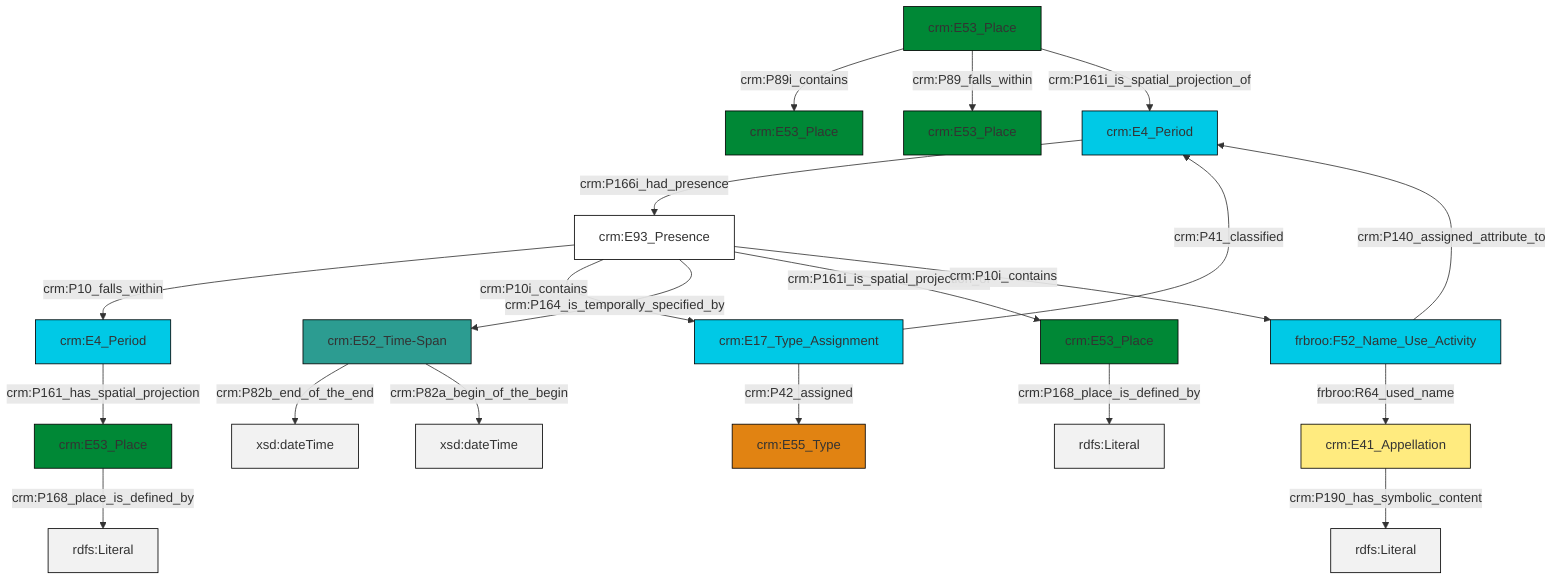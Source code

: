 graph TD
classDef Literal fill:#f2f2f2,stroke:#000000;
classDef CRM_Entity fill:#FFFFFF,stroke:#000000;
classDef Temporal_Entity fill:#00C9E6, stroke:#000000;
classDef Type fill:#E18312, stroke:#000000;
classDef Time-Span fill:#2C9C91, stroke:#000000;
classDef Appellation fill:#FFEB7F, stroke:#000000;
classDef Place fill:#008836, stroke:#000000;
classDef Persistent_Item fill:#B266B2, stroke:#000000;
classDef Conceptual_Object fill:#FFD700, stroke:#000000;
classDef Physical_Thing fill:#D2B48C, stroke:#000000;
classDef Actor fill:#f58aad, stroke:#000000;
classDef PC_Classes fill:#4ce600, stroke:#000000;
classDef Multi fill:#cccccc,stroke:#000000;

0["crm:E53_Place"]:::Place -->|crm:P89i_contains| 1["crm:E53_Place"]:::Place
2["crm:E41_Appellation"]:::Appellation -->|crm:P190_has_symbolic_content| 3[rdfs:Literal]:::Literal
6["crm:E93_Presence"]:::CRM_Entity -->|crm:P10_falls_within| 7["crm:E4_Period"]:::Temporal_Entity
8["crm:E53_Place"]:::Place -->|crm:P168_place_is_defined_by| 9[rdfs:Literal]:::Literal
0["crm:E53_Place"]:::Place -->|crm:P89_falls_within| 10["crm:E53_Place"]:::Place
11["crm:E52_Time-Span"]:::Time-Span -->|crm:P82b_end_of_the_end| 12[xsd:dateTime]:::Literal
6["crm:E93_Presence"]:::CRM_Entity -->|crm:P10i_contains| 13["crm:E17_Type_Assignment"]:::Temporal_Entity
17["frbroo:F52_Name_Use_Activity"]:::Temporal_Entity -->|crm:P140_assigned_attribute_to| 4["crm:E4_Period"]:::Temporal_Entity
18["crm:E53_Place"]:::Place -->|crm:P168_place_is_defined_by| 19[rdfs:Literal]:::Literal
13["crm:E17_Type_Assignment"]:::Temporal_Entity -->|crm:P42_assigned| 23["crm:E55_Type"]:::Type
7["crm:E4_Period"]:::Temporal_Entity -->|crm:P161_has_spatial_projection| 8["crm:E53_Place"]:::Place
0["crm:E53_Place"]:::Place -->|crm:P161i_is_spatial_projection_of| 4["crm:E4_Period"]:::Temporal_Entity
11["crm:E52_Time-Span"]:::Time-Span -->|crm:P82a_begin_of_the_begin| 24[xsd:dateTime]:::Literal
4["crm:E4_Period"]:::Temporal_Entity -->|crm:P166i_had_presence| 6["crm:E93_Presence"]:::CRM_Entity
13["crm:E17_Type_Assignment"]:::Temporal_Entity -->|crm:P41_classified| 4["crm:E4_Period"]:::Temporal_Entity
6["crm:E93_Presence"]:::CRM_Entity -->|crm:P164_is_temporally_specified_by| 11["crm:E52_Time-Span"]:::Time-Span
6["crm:E93_Presence"]:::CRM_Entity -->|crm:P161i_is_spatial_projection_of| 18["crm:E53_Place"]:::Place
17["frbroo:F52_Name_Use_Activity"]:::Temporal_Entity -->|frbroo:R64_used_name| 2["crm:E41_Appellation"]:::Appellation
6["crm:E93_Presence"]:::CRM_Entity -->|crm:P10i_contains| 17["frbroo:F52_Name_Use_Activity"]:::Temporal_Entity